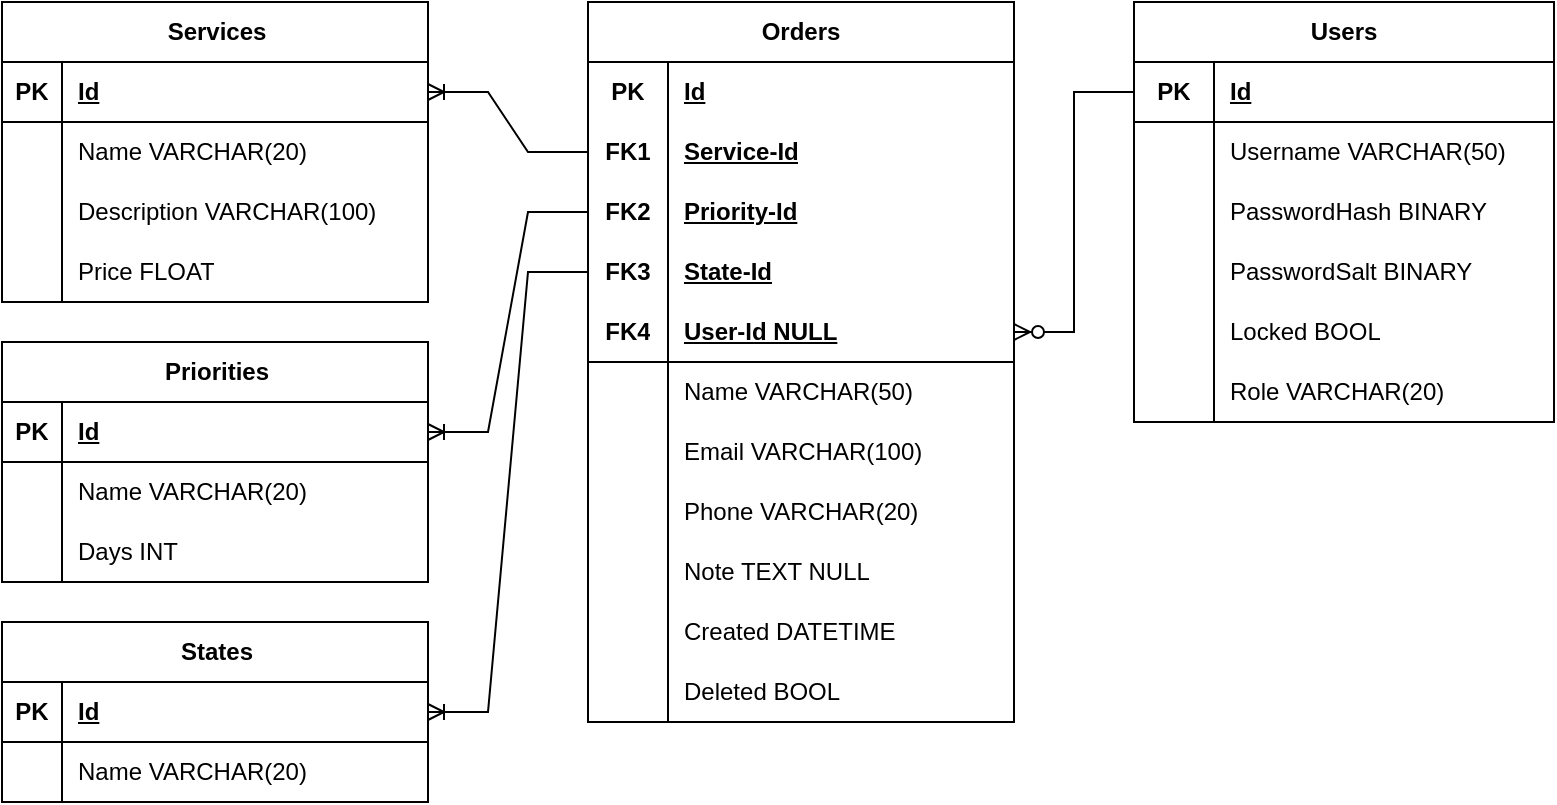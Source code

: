 <mxfile version="22.1.1" type="device">
  <diagram name="Seite-1" id="TbXML1dqZg5pJQoN-T20">
    <mxGraphModel dx="1034" dy="737" grid="1" gridSize="10" guides="1" tooltips="1" connect="1" arrows="1" fold="1" page="1" pageScale="1" pageWidth="827" pageHeight="1169" math="0" shadow="0">
      <root>
        <mxCell id="0" />
        <mxCell id="1" parent="0" />
        <mxCell id="iOzR3t7tupFfF168-yW1-1" value="Services" style="shape=table;startSize=30;container=1;collapsible=1;childLayout=tableLayout;fixedRows=1;rowLines=0;fontStyle=1;align=center;resizeLast=1;html=1;" parent="1" vertex="1">
          <mxGeometry x="27" y="80" width="213" height="150" as="geometry" />
        </mxCell>
        <mxCell id="iOzR3t7tupFfF168-yW1-2" value="" style="shape=tableRow;horizontal=0;startSize=0;swimlaneHead=0;swimlaneBody=0;fillColor=none;collapsible=0;dropTarget=0;points=[[0,0.5],[1,0.5]];portConstraint=eastwest;top=0;left=0;right=0;bottom=1;" parent="iOzR3t7tupFfF168-yW1-1" vertex="1">
          <mxGeometry y="30" width="213" height="30" as="geometry" />
        </mxCell>
        <mxCell id="iOzR3t7tupFfF168-yW1-3" value="PK" style="shape=partialRectangle;connectable=0;fillColor=none;top=0;left=0;bottom=0;right=0;fontStyle=1;overflow=hidden;whiteSpace=wrap;html=1;" parent="iOzR3t7tupFfF168-yW1-2" vertex="1">
          <mxGeometry width="30" height="30" as="geometry">
            <mxRectangle width="30" height="30" as="alternateBounds" />
          </mxGeometry>
        </mxCell>
        <mxCell id="iOzR3t7tupFfF168-yW1-4" value="Id" style="shape=partialRectangle;connectable=0;fillColor=none;top=0;left=0;bottom=0;right=0;align=left;spacingLeft=6;fontStyle=5;overflow=hidden;whiteSpace=wrap;html=1;" parent="iOzR3t7tupFfF168-yW1-2" vertex="1">
          <mxGeometry x="30" width="183" height="30" as="geometry">
            <mxRectangle width="183" height="30" as="alternateBounds" />
          </mxGeometry>
        </mxCell>
        <mxCell id="iOzR3t7tupFfF168-yW1-5" value="" style="shape=tableRow;horizontal=0;startSize=0;swimlaneHead=0;swimlaneBody=0;fillColor=none;collapsible=0;dropTarget=0;points=[[0,0.5],[1,0.5]];portConstraint=eastwest;top=0;left=0;right=0;bottom=0;" parent="iOzR3t7tupFfF168-yW1-1" vertex="1">
          <mxGeometry y="60" width="213" height="30" as="geometry" />
        </mxCell>
        <mxCell id="iOzR3t7tupFfF168-yW1-6" value="" style="shape=partialRectangle;connectable=0;fillColor=none;top=0;left=0;bottom=0;right=0;editable=1;overflow=hidden;whiteSpace=wrap;html=1;" parent="iOzR3t7tupFfF168-yW1-5" vertex="1">
          <mxGeometry width="30" height="30" as="geometry">
            <mxRectangle width="30" height="30" as="alternateBounds" />
          </mxGeometry>
        </mxCell>
        <mxCell id="iOzR3t7tupFfF168-yW1-7" value="Name VARCHAR(20)" style="shape=partialRectangle;connectable=0;fillColor=none;top=0;left=0;bottom=0;right=0;align=left;spacingLeft=6;overflow=hidden;whiteSpace=wrap;html=1;" parent="iOzR3t7tupFfF168-yW1-5" vertex="1">
          <mxGeometry x="30" width="183" height="30" as="geometry">
            <mxRectangle width="183" height="30" as="alternateBounds" />
          </mxGeometry>
        </mxCell>
        <mxCell id="iOzR3t7tupFfF168-yW1-8" value="" style="shape=tableRow;horizontal=0;startSize=0;swimlaneHead=0;swimlaneBody=0;fillColor=none;collapsible=0;dropTarget=0;points=[[0,0.5],[1,0.5]];portConstraint=eastwest;top=0;left=0;right=0;bottom=0;" parent="iOzR3t7tupFfF168-yW1-1" vertex="1">
          <mxGeometry y="90" width="213" height="30" as="geometry" />
        </mxCell>
        <mxCell id="iOzR3t7tupFfF168-yW1-9" value="" style="shape=partialRectangle;connectable=0;fillColor=none;top=0;left=0;bottom=0;right=0;editable=1;overflow=hidden;whiteSpace=wrap;html=1;" parent="iOzR3t7tupFfF168-yW1-8" vertex="1">
          <mxGeometry width="30" height="30" as="geometry">
            <mxRectangle width="30" height="30" as="alternateBounds" />
          </mxGeometry>
        </mxCell>
        <mxCell id="iOzR3t7tupFfF168-yW1-10" value="Description VARCHAR(100)" style="shape=partialRectangle;connectable=0;fillColor=none;top=0;left=0;bottom=0;right=0;align=left;spacingLeft=6;overflow=hidden;whiteSpace=wrap;html=1;" parent="iOzR3t7tupFfF168-yW1-8" vertex="1">
          <mxGeometry x="30" width="183" height="30" as="geometry">
            <mxRectangle width="183" height="30" as="alternateBounds" />
          </mxGeometry>
        </mxCell>
        <mxCell id="iOzR3t7tupFfF168-yW1-11" value="" style="shape=tableRow;horizontal=0;startSize=0;swimlaneHead=0;swimlaneBody=0;fillColor=none;collapsible=0;dropTarget=0;points=[[0,0.5],[1,0.5]];portConstraint=eastwest;top=0;left=0;right=0;bottom=0;" parent="iOzR3t7tupFfF168-yW1-1" vertex="1">
          <mxGeometry y="120" width="213" height="30" as="geometry" />
        </mxCell>
        <mxCell id="iOzR3t7tupFfF168-yW1-12" value="" style="shape=partialRectangle;connectable=0;fillColor=none;top=0;left=0;bottom=0;right=0;editable=1;overflow=hidden;whiteSpace=wrap;html=1;" parent="iOzR3t7tupFfF168-yW1-11" vertex="1">
          <mxGeometry width="30" height="30" as="geometry">
            <mxRectangle width="30" height="30" as="alternateBounds" />
          </mxGeometry>
        </mxCell>
        <mxCell id="iOzR3t7tupFfF168-yW1-13" value="Price FLOAT" style="shape=partialRectangle;connectable=0;fillColor=none;top=0;left=0;bottom=0;right=0;align=left;spacingLeft=6;overflow=hidden;whiteSpace=wrap;html=1;" parent="iOzR3t7tupFfF168-yW1-11" vertex="1">
          <mxGeometry x="30" width="183" height="30" as="geometry">
            <mxRectangle width="183" height="30" as="alternateBounds" />
          </mxGeometry>
        </mxCell>
        <mxCell id="iOzR3t7tupFfF168-yW1-17" value="Users" style="shape=table;startSize=30;container=1;collapsible=1;childLayout=tableLayout;fixedRows=1;rowLines=0;fontStyle=1;align=center;resizeLast=1;html=1;whiteSpace=wrap;" parent="1" vertex="1">
          <mxGeometry x="593" y="80" width="210" height="210" as="geometry" />
        </mxCell>
        <mxCell id="iOzR3t7tupFfF168-yW1-18" value="" style="shape=tableRow;horizontal=0;startSize=0;swimlaneHead=0;swimlaneBody=0;fillColor=none;collapsible=0;dropTarget=0;points=[[0,0.5],[1,0.5]];portConstraint=eastwest;top=0;left=0;right=0;bottom=1;html=1;" parent="iOzR3t7tupFfF168-yW1-17" vertex="1">
          <mxGeometry y="30" width="210" height="30" as="geometry" />
        </mxCell>
        <mxCell id="iOzR3t7tupFfF168-yW1-19" value="PK" style="shape=partialRectangle;connectable=0;fillColor=none;top=0;left=0;bottom=0;right=0;fontStyle=1;overflow=hidden;html=1;whiteSpace=wrap;" parent="iOzR3t7tupFfF168-yW1-18" vertex="1">
          <mxGeometry width="40" height="30" as="geometry">
            <mxRectangle width="40" height="30" as="alternateBounds" />
          </mxGeometry>
        </mxCell>
        <mxCell id="iOzR3t7tupFfF168-yW1-20" value="Id" style="shape=partialRectangle;connectable=0;fillColor=none;top=0;left=0;bottom=0;right=0;align=left;spacingLeft=6;fontStyle=5;overflow=hidden;html=1;whiteSpace=wrap;" parent="iOzR3t7tupFfF168-yW1-18" vertex="1">
          <mxGeometry x="40" width="170" height="30" as="geometry">
            <mxRectangle width="170" height="30" as="alternateBounds" />
          </mxGeometry>
        </mxCell>
        <mxCell id="iOzR3t7tupFfF168-yW1-24" value="" style="shape=tableRow;horizontal=0;startSize=0;swimlaneHead=0;swimlaneBody=0;fillColor=none;collapsible=0;dropTarget=0;points=[[0,0.5],[1,0.5]];portConstraint=eastwest;top=0;left=0;right=0;bottom=0;html=1;" parent="iOzR3t7tupFfF168-yW1-17" vertex="1">
          <mxGeometry y="60" width="210" height="30" as="geometry" />
        </mxCell>
        <mxCell id="iOzR3t7tupFfF168-yW1-25" value="" style="shape=partialRectangle;connectable=0;fillColor=none;top=0;left=0;bottom=0;right=0;editable=1;overflow=hidden;html=1;whiteSpace=wrap;" parent="iOzR3t7tupFfF168-yW1-24" vertex="1">
          <mxGeometry width="40" height="30" as="geometry">
            <mxRectangle width="40" height="30" as="alternateBounds" />
          </mxGeometry>
        </mxCell>
        <mxCell id="iOzR3t7tupFfF168-yW1-26" value="Username VARCHAR(50)" style="shape=partialRectangle;connectable=0;fillColor=none;top=0;left=0;bottom=0;right=0;align=left;spacingLeft=6;overflow=hidden;html=1;whiteSpace=wrap;" parent="iOzR3t7tupFfF168-yW1-24" vertex="1">
          <mxGeometry x="40" width="170" height="30" as="geometry">
            <mxRectangle width="170" height="30" as="alternateBounds" />
          </mxGeometry>
        </mxCell>
        <mxCell id="iOzR3t7tupFfF168-yW1-27" value="" style="shape=tableRow;horizontal=0;startSize=0;swimlaneHead=0;swimlaneBody=0;fillColor=none;collapsible=0;dropTarget=0;points=[[0,0.5],[1,0.5]];portConstraint=eastwest;top=0;left=0;right=0;bottom=0;html=1;" parent="iOzR3t7tupFfF168-yW1-17" vertex="1">
          <mxGeometry y="90" width="210" height="30" as="geometry" />
        </mxCell>
        <mxCell id="iOzR3t7tupFfF168-yW1-28" value="" style="shape=partialRectangle;connectable=0;fillColor=none;top=0;left=0;bottom=0;right=0;editable=1;overflow=hidden;html=1;whiteSpace=wrap;" parent="iOzR3t7tupFfF168-yW1-27" vertex="1">
          <mxGeometry width="40" height="30" as="geometry">
            <mxRectangle width="40" height="30" as="alternateBounds" />
          </mxGeometry>
        </mxCell>
        <mxCell id="iOzR3t7tupFfF168-yW1-29" value="PasswordHash BINARY" style="shape=partialRectangle;connectable=0;fillColor=none;top=0;left=0;bottom=0;right=0;align=left;spacingLeft=6;overflow=hidden;html=1;whiteSpace=wrap;" parent="iOzR3t7tupFfF168-yW1-27" vertex="1">
          <mxGeometry x="40" width="170" height="30" as="geometry">
            <mxRectangle width="170" height="30" as="alternateBounds" />
          </mxGeometry>
        </mxCell>
        <mxCell id="iOzR3t7tupFfF168-yW1-42" value="" style="shape=tableRow;horizontal=0;startSize=0;swimlaneHead=0;swimlaneBody=0;fillColor=none;collapsible=0;dropTarget=0;points=[[0,0.5],[1,0.5]];portConstraint=eastwest;top=0;left=0;right=0;bottom=0;html=1;" parent="iOzR3t7tupFfF168-yW1-17" vertex="1">
          <mxGeometry y="120" width="210" height="30" as="geometry" />
        </mxCell>
        <mxCell id="iOzR3t7tupFfF168-yW1-43" value="" style="shape=partialRectangle;connectable=0;fillColor=none;top=0;left=0;bottom=0;right=0;editable=1;overflow=hidden;html=1;whiteSpace=wrap;" parent="iOzR3t7tupFfF168-yW1-42" vertex="1">
          <mxGeometry width="40" height="30" as="geometry">
            <mxRectangle width="40" height="30" as="alternateBounds" />
          </mxGeometry>
        </mxCell>
        <mxCell id="iOzR3t7tupFfF168-yW1-44" value="PasswordSalt BINARY" style="shape=partialRectangle;connectable=0;fillColor=none;top=0;left=0;bottom=0;right=0;align=left;spacingLeft=6;overflow=hidden;html=1;whiteSpace=wrap;" parent="iOzR3t7tupFfF168-yW1-42" vertex="1">
          <mxGeometry x="40" width="170" height="30" as="geometry">
            <mxRectangle width="170" height="30" as="alternateBounds" />
          </mxGeometry>
        </mxCell>
        <mxCell id="ZA9vNMcKTcnikWTQaDSu-4" value="" style="shape=tableRow;horizontal=0;startSize=0;swimlaneHead=0;swimlaneBody=0;fillColor=none;collapsible=0;dropTarget=0;points=[[0,0.5],[1,0.5]];portConstraint=eastwest;top=0;left=0;right=0;bottom=0;html=1;" vertex="1" parent="iOzR3t7tupFfF168-yW1-17">
          <mxGeometry y="150" width="210" height="30" as="geometry" />
        </mxCell>
        <mxCell id="ZA9vNMcKTcnikWTQaDSu-5" value="" style="shape=partialRectangle;connectable=0;fillColor=none;top=0;left=0;bottom=0;right=0;editable=1;overflow=hidden;html=1;whiteSpace=wrap;" vertex="1" parent="ZA9vNMcKTcnikWTQaDSu-4">
          <mxGeometry width="40" height="30" as="geometry">
            <mxRectangle width="40" height="30" as="alternateBounds" />
          </mxGeometry>
        </mxCell>
        <mxCell id="ZA9vNMcKTcnikWTQaDSu-6" value="Locked BOOL" style="shape=partialRectangle;connectable=0;fillColor=none;top=0;left=0;bottom=0;right=0;align=left;spacingLeft=6;overflow=hidden;html=1;whiteSpace=wrap;" vertex="1" parent="ZA9vNMcKTcnikWTQaDSu-4">
          <mxGeometry x="40" width="170" height="30" as="geometry">
            <mxRectangle width="170" height="30" as="alternateBounds" />
          </mxGeometry>
        </mxCell>
        <mxCell id="ZA9vNMcKTcnikWTQaDSu-7" value="" style="shape=tableRow;horizontal=0;startSize=0;swimlaneHead=0;swimlaneBody=0;fillColor=none;collapsible=0;dropTarget=0;points=[[0,0.5],[1,0.5]];portConstraint=eastwest;top=0;left=0;right=0;bottom=0;html=1;" vertex="1" parent="iOzR3t7tupFfF168-yW1-17">
          <mxGeometry y="180" width="210" height="30" as="geometry" />
        </mxCell>
        <mxCell id="ZA9vNMcKTcnikWTQaDSu-8" value="" style="shape=partialRectangle;connectable=0;fillColor=none;top=0;left=0;bottom=0;right=0;editable=1;overflow=hidden;html=1;whiteSpace=wrap;" vertex="1" parent="ZA9vNMcKTcnikWTQaDSu-7">
          <mxGeometry width="40" height="30" as="geometry">
            <mxRectangle width="40" height="30" as="alternateBounds" />
          </mxGeometry>
        </mxCell>
        <mxCell id="ZA9vNMcKTcnikWTQaDSu-9" value="Role VARCHAR(20)" style="shape=partialRectangle;connectable=0;fillColor=none;top=0;left=0;bottom=0;right=0;align=left;spacingLeft=6;overflow=hidden;html=1;whiteSpace=wrap;" vertex="1" parent="ZA9vNMcKTcnikWTQaDSu-7">
          <mxGeometry x="40" width="170" height="30" as="geometry">
            <mxRectangle width="170" height="30" as="alternateBounds" />
          </mxGeometry>
        </mxCell>
        <mxCell id="iOzR3t7tupFfF168-yW1-45" value="Orders" style="shape=table;startSize=30;container=1;collapsible=1;childLayout=tableLayout;fixedRows=1;rowLines=0;fontStyle=1;align=center;resizeLast=1;html=1;whiteSpace=wrap;" parent="1" vertex="1">
          <mxGeometry x="320" y="80" width="213" height="360" as="geometry" />
        </mxCell>
        <mxCell id="iOzR3t7tupFfF168-yW1-46" value="" style="shape=tableRow;horizontal=0;startSize=0;swimlaneHead=0;swimlaneBody=0;fillColor=none;collapsible=0;dropTarget=0;points=[[0,0.5],[1,0.5]];portConstraint=eastwest;top=0;left=0;right=0;bottom=0;html=1;" parent="iOzR3t7tupFfF168-yW1-45" vertex="1">
          <mxGeometry y="30" width="213" height="30" as="geometry" />
        </mxCell>
        <mxCell id="iOzR3t7tupFfF168-yW1-47" value="PK" style="shape=partialRectangle;connectable=0;fillColor=none;top=0;left=0;bottom=0;right=0;fontStyle=1;overflow=hidden;html=1;whiteSpace=wrap;" parent="iOzR3t7tupFfF168-yW1-46" vertex="1">
          <mxGeometry width="40" height="30" as="geometry">
            <mxRectangle width="40" height="30" as="alternateBounds" />
          </mxGeometry>
        </mxCell>
        <mxCell id="iOzR3t7tupFfF168-yW1-48" value="Id" style="shape=partialRectangle;connectable=0;fillColor=none;top=0;left=0;bottom=0;right=0;align=left;spacingLeft=6;fontStyle=5;overflow=hidden;html=1;whiteSpace=wrap;" parent="iOzR3t7tupFfF168-yW1-46" vertex="1">
          <mxGeometry x="40" width="173" height="30" as="geometry">
            <mxRectangle width="173" height="30" as="alternateBounds" />
          </mxGeometry>
        </mxCell>
        <mxCell id="iOzR3t7tupFfF168-yW1-49" value="" style="shape=tableRow;horizontal=0;startSize=0;swimlaneHead=0;swimlaneBody=0;fillColor=none;collapsible=0;dropTarget=0;points=[[0,0.5],[1,0.5]];portConstraint=eastwest;top=0;left=0;right=0;bottom=0;html=1;strokeColor=inherit;swimlaneLine=1;" parent="iOzR3t7tupFfF168-yW1-45" vertex="1">
          <mxGeometry y="60" width="213" height="30" as="geometry" />
        </mxCell>
        <mxCell id="iOzR3t7tupFfF168-yW1-50" value="FK1" style="shape=partialRectangle;connectable=0;fillColor=none;top=0;left=0;bottom=0;right=0;fontStyle=1;overflow=hidden;html=1;whiteSpace=wrap;" parent="iOzR3t7tupFfF168-yW1-49" vertex="1">
          <mxGeometry width="40" height="30" as="geometry">
            <mxRectangle width="40" height="30" as="alternateBounds" />
          </mxGeometry>
        </mxCell>
        <mxCell id="iOzR3t7tupFfF168-yW1-51" value="Service-Id" style="shape=partialRectangle;connectable=0;fillColor=none;top=0;left=0;bottom=0;right=0;align=left;spacingLeft=6;fontStyle=5;overflow=hidden;html=1;whiteSpace=wrap;strokeColor=inherit;" parent="iOzR3t7tupFfF168-yW1-49" vertex="1">
          <mxGeometry x="40" width="173" height="30" as="geometry">
            <mxRectangle width="173" height="30" as="alternateBounds" />
          </mxGeometry>
        </mxCell>
        <mxCell id="iOzR3t7tupFfF168-yW1-95" value="" style="shape=tableRow;horizontal=0;startSize=0;swimlaneHead=0;swimlaneBody=0;fillColor=none;collapsible=0;dropTarget=0;points=[[0,0.5],[1,0.5]];portConstraint=eastwest;top=0;left=0;right=0;bottom=0;html=1;strokeColor=inherit;swimlaneLine=1;" parent="iOzR3t7tupFfF168-yW1-45" vertex="1">
          <mxGeometry y="90" width="213" height="30" as="geometry" />
        </mxCell>
        <mxCell id="iOzR3t7tupFfF168-yW1-96" value="FK2" style="shape=partialRectangle;connectable=0;fillColor=none;top=0;left=0;bottom=0;right=0;fontStyle=1;overflow=hidden;html=1;whiteSpace=wrap;" parent="iOzR3t7tupFfF168-yW1-95" vertex="1">
          <mxGeometry width="40" height="30" as="geometry">
            <mxRectangle width="40" height="30" as="alternateBounds" />
          </mxGeometry>
        </mxCell>
        <mxCell id="iOzR3t7tupFfF168-yW1-97" value="Priority-Id" style="shape=partialRectangle;connectable=0;fillColor=none;top=0;left=0;bottom=0;right=0;align=left;spacingLeft=6;fontStyle=5;overflow=hidden;html=1;whiteSpace=wrap;strokeColor=inherit;" parent="iOzR3t7tupFfF168-yW1-95" vertex="1">
          <mxGeometry x="40" width="173" height="30" as="geometry">
            <mxRectangle width="173" height="30" as="alternateBounds" />
          </mxGeometry>
        </mxCell>
        <mxCell id="iOzR3t7tupFfF168-yW1-136" value="" style="shape=tableRow;horizontal=0;startSize=0;swimlaneHead=0;swimlaneBody=0;fillColor=none;collapsible=0;dropTarget=0;points=[[0,0.5],[1,0.5]];portConstraint=eastwest;top=0;left=0;right=0;bottom=0;html=1;strokeColor=inherit;swimlaneLine=1;" parent="iOzR3t7tupFfF168-yW1-45" vertex="1">
          <mxGeometry y="120" width="213" height="30" as="geometry" />
        </mxCell>
        <mxCell id="iOzR3t7tupFfF168-yW1-137" value="FK3" style="shape=partialRectangle;connectable=0;fillColor=none;top=0;left=0;bottom=0;right=0;fontStyle=1;overflow=hidden;html=1;whiteSpace=wrap;" parent="iOzR3t7tupFfF168-yW1-136" vertex="1">
          <mxGeometry width="40" height="30" as="geometry">
            <mxRectangle width="40" height="30" as="alternateBounds" />
          </mxGeometry>
        </mxCell>
        <mxCell id="iOzR3t7tupFfF168-yW1-138" value="State-Id" style="shape=partialRectangle;connectable=0;fillColor=none;top=0;left=0;bottom=0;right=0;align=left;spacingLeft=6;fontStyle=5;overflow=hidden;html=1;whiteSpace=wrap;strokeColor=inherit;" parent="iOzR3t7tupFfF168-yW1-136" vertex="1">
          <mxGeometry x="40" width="173" height="30" as="geometry">
            <mxRectangle width="173" height="30" as="alternateBounds" />
          </mxGeometry>
        </mxCell>
        <mxCell id="iOzR3t7tupFfF168-yW1-58" value="" style="shape=tableRow;horizontal=0;startSize=0;swimlaneHead=0;swimlaneBody=0;fillColor=none;collapsible=0;dropTarget=0;points=[[0,0.5],[1,0.5]];portConstraint=eastwest;top=0;left=0;right=0;bottom=1;html=1;" parent="iOzR3t7tupFfF168-yW1-45" vertex="1">
          <mxGeometry y="150" width="213" height="30" as="geometry" />
        </mxCell>
        <mxCell id="iOzR3t7tupFfF168-yW1-59" value="FK4" style="shape=partialRectangle;connectable=0;fillColor=none;top=0;left=0;bottom=0;right=0;fontStyle=1;overflow=hidden;html=1;whiteSpace=wrap;" parent="iOzR3t7tupFfF168-yW1-58" vertex="1">
          <mxGeometry width="40" height="30" as="geometry">
            <mxRectangle width="40" height="30" as="alternateBounds" />
          </mxGeometry>
        </mxCell>
        <mxCell id="iOzR3t7tupFfF168-yW1-60" value="User-Id NULL" style="shape=partialRectangle;connectable=0;fillColor=none;top=0;left=0;bottom=0;right=0;align=left;spacingLeft=6;fontStyle=5;overflow=hidden;html=1;whiteSpace=wrap;" parent="iOzR3t7tupFfF168-yW1-58" vertex="1">
          <mxGeometry x="40" width="173" height="30" as="geometry">
            <mxRectangle width="173" height="30" as="alternateBounds" />
          </mxGeometry>
        </mxCell>
        <mxCell id="iOzR3t7tupFfF168-yW1-52" value="" style="shape=tableRow;horizontal=0;startSize=0;swimlaneHead=0;swimlaneBody=0;fillColor=none;collapsible=0;dropTarget=0;points=[[0,0.5],[1,0.5]];portConstraint=eastwest;top=0;left=0;right=0;bottom=0;html=1;" parent="iOzR3t7tupFfF168-yW1-45" vertex="1">
          <mxGeometry y="180" width="213" height="30" as="geometry" />
        </mxCell>
        <mxCell id="iOzR3t7tupFfF168-yW1-53" value="" style="shape=partialRectangle;connectable=0;fillColor=none;top=0;left=0;bottom=0;right=0;editable=1;overflow=hidden;html=1;whiteSpace=wrap;" parent="iOzR3t7tupFfF168-yW1-52" vertex="1">
          <mxGeometry width="40" height="30" as="geometry">
            <mxRectangle width="40" height="30" as="alternateBounds" />
          </mxGeometry>
        </mxCell>
        <mxCell id="iOzR3t7tupFfF168-yW1-54" value="Name VARCHAR(50)" style="shape=partialRectangle;connectable=0;fillColor=none;top=0;left=0;bottom=0;right=0;align=left;spacingLeft=6;overflow=hidden;html=1;whiteSpace=wrap;" parent="iOzR3t7tupFfF168-yW1-52" vertex="1">
          <mxGeometry x="40" width="173" height="30" as="geometry">
            <mxRectangle width="173" height="30" as="alternateBounds" />
          </mxGeometry>
        </mxCell>
        <mxCell id="iOzR3t7tupFfF168-yW1-55" value="" style="shape=tableRow;horizontal=0;startSize=0;swimlaneHead=0;swimlaneBody=0;fillColor=none;collapsible=0;dropTarget=0;points=[[0,0.5],[1,0.5]];portConstraint=eastwest;top=0;left=0;right=0;bottom=0;html=1;" parent="iOzR3t7tupFfF168-yW1-45" vertex="1">
          <mxGeometry y="210" width="213" height="30" as="geometry" />
        </mxCell>
        <mxCell id="iOzR3t7tupFfF168-yW1-56" value="" style="shape=partialRectangle;connectable=0;fillColor=none;top=0;left=0;bottom=0;right=0;editable=1;overflow=hidden;html=1;whiteSpace=wrap;" parent="iOzR3t7tupFfF168-yW1-55" vertex="1">
          <mxGeometry width="40" height="30" as="geometry">
            <mxRectangle width="40" height="30" as="alternateBounds" />
          </mxGeometry>
        </mxCell>
        <mxCell id="iOzR3t7tupFfF168-yW1-57" value="Email VARCHAR(100)" style="shape=partialRectangle;connectable=0;fillColor=none;top=0;left=0;bottom=0;right=0;align=left;spacingLeft=6;overflow=hidden;html=1;whiteSpace=wrap;" parent="iOzR3t7tupFfF168-yW1-55" vertex="1">
          <mxGeometry x="40" width="173" height="30" as="geometry">
            <mxRectangle width="173" height="30" as="alternateBounds" />
          </mxGeometry>
        </mxCell>
        <mxCell id="iOzR3t7tupFfF168-yW1-61" value="" style="shape=tableRow;horizontal=0;startSize=0;swimlaneHead=0;swimlaneBody=0;fillColor=none;collapsible=0;dropTarget=0;points=[[0,0.5],[1,0.5]];portConstraint=eastwest;top=0;left=0;right=0;bottom=0;html=1;" parent="iOzR3t7tupFfF168-yW1-45" vertex="1">
          <mxGeometry y="240" width="213" height="30" as="geometry" />
        </mxCell>
        <mxCell id="iOzR3t7tupFfF168-yW1-62" value="" style="shape=partialRectangle;connectable=0;fillColor=none;top=0;left=0;bottom=0;right=0;editable=1;overflow=hidden;html=1;whiteSpace=wrap;" parent="iOzR3t7tupFfF168-yW1-61" vertex="1">
          <mxGeometry width="40" height="30" as="geometry">
            <mxRectangle width="40" height="30" as="alternateBounds" />
          </mxGeometry>
        </mxCell>
        <mxCell id="iOzR3t7tupFfF168-yW1-63" value="Phone VARCHAR(20)" style="shape=partialRectangle;connectable=0;fillColor=none;top=0;left=0;bottom=0;right=0;align=left;spacingLeft=6;overflow=hidden;html=1;whiteSpace=wrap;" parent="iOzR3t7tupFfF168-yW1-61" vertex="1">
          <mxGeometry x="40" width="173" height="30" as="geometry">
            <mxRectangle width="173" height="30" as="alternateBounds" />
          </mxGeometry>
        </mxCell>
        <mxCell id="iOzR3t7tupFfF168-yW1-67" value="" style="shape=tableRow;horizontal=0;startSize=0;swimlaneHead=0;swimlaneBody=0;fillColor=none;collapsible=0;dropTarget=0;points=[[0,0.5],[1,0.5]];portConstraint=eastwest;top=0;left=0;right=0;bottom=0;html=1;" parent="iOzR3t7tupFfF168-yW1-45" vertex="1">
          <mxGeometry y="270" width="213" height="30" as="geometry" />
        </mxCell>
        <mxCell id="iOzR3t7tupFfF168-yW1-68" value="" style="shape=partialRectangle;connectable=0;fillColor=none;top=0;left=0;bottom=0;right=0;editable=1;overflow=hidden;html=1;whiteSpace=wrap;" parent="iOzR3t7tupFfF168-yW1-67" vertex="1">
          <mxGeometry width="40" height="30" as="geometry">
            <mxRectangle width="40" height="30" as="alternateBounds" />
          </mxGeometry>
        </mxCell>
        <mxCell id="iOzR3t7tupFfF168-yW1-69" value="Note TEXT NULL" style="shape=partialRectangle;connectable=0;fillColor=none;top=0;left=0;bottom=0;right=0;align=left;spacingLeft=6;overflow=hidden;html=1;whiteSpace=wrap;" parent="iOzR3t7tupFfF168-yW1-67" vertex="1">
          <mxGeometry x="40" width="173" height="30" as="geometry">
            <mxRectangle width="173" height="30" as="alternateBounds" />
          </mxGeometry>
        </mxCell>
        <mxCell id="iOzR3t7tupFfF168-yW1-76" value="" style="shape=tableRow;horizontal=0;startSize=0;swimlaneHead=0;swimlaneBody=0;fillColor=none;collapsible=0;dropTarget=0;points=[[0,0.5],[1,0.5]];portConstraint=eastwest;top=0;left=0;right=0;bottom=0;html=1;" parent="iOzR3t7tupFfF168-yW1-45" vertex="1">
          <mxGeometry y="300" width="213" height="30" as="geometry" />
        </mxCell>
        <mxCell id="iOzR3t7tupFfF168-yW1-77" value="" style="shape=partialRectangle;connectable=0;fillColor=none;top=0;left=0;bottom=0;right=0;editable=1;overflow=hidden;html=1;whiteSpace=wrap;" parent="iOzR3t7tupFfF168-yW1-76" vertex="1">
          <mxGeometry width="40" height="30" as="geometry">
            <mxRectangle width="40" height="30" as="alternateBounds" />
          </mxGeometry>
        </mxCell>
        <mxCell id="iOzR3t7tupFfF168-yW1-78" value="Created DATETIME" style="shape=partialRectangle;connectable=0;fillColor=none;top=0;left=0;bottom=0;right=0;align=left;spacingLeft=6;overflow=hidden;html=1;whiteSpace=wrap;" parent="iOzR3t7tupFfF168-yW1-76" vertex="1">
          <mxGeometry x="40" width="173" height="30" as="geometry">
            <mxRectangle width="173" height="30" as="alternateBounds" />
          </mxGeometry>
        </mxCell>
        <mxCell id="ZA9vNMcKTcnikWTQaDSu-1" value="" style="shape=tableRow;horizontal=0;startSize=0;swimlaneHead=0;swimlaneBody=0;fillColor=none;collapsible=0;dropTarget=0;points=[[0,0.5],[1,0.5]];portConstraint=eastwest;top=0;left=0;right=0;bottom=0;html=1;" vertex="1" parent="iOzR3t7tupFfF168-yW1-45">
          <mxGeometry y="330" width="213" height="30" as="geometry" />
        </mxCell>
        <mxCell id="ZA9vNMcKTcnikWTQaDSu-2" value="" style="shape=partialRectangle;connectable=0;fillColor=none;top=0;left=0;bottom=0;right=0;editable=1;overflow=hidden;html=1;whiteSpace=wrap;" vertex="1" parent="ZA9vNMcKTcnikWTQaDSu-1">
          <mxGeometry width="40" height="30" as="geometry">
            <mxRectangle width="40" height="30" as="alternateBounds" />
          </mxGeometry>
        </mxCell>
        <mxCell id="ZA9vNMcKTcnikWTQaDSu-3" value="Deleted BOOL" style="shape=partialRectangle;connectable=0;fillColor=none;top=0;left=0;bottom=0;right=0;align=left;spacingLeft=6;overflow=hidden;html=1;whiteSpace=wrap;" vertex="1" parent="ZA9vNMcKTcnikWTQaDSu-1">
          <mxGeometry x="40" width="173" height="30" as="geometry">
            <mxRectangle width="173" height="30" as="alternateBounds" />
          </mxGeometry>
        </mxCell>
        <mxCell id="iOzR3t7tupFfF168-yW1-82" value="Priorities" style="shape=table;startSize=30;container=1;collapsible=1;childLayout=tableLayout;fixedRows=1;rowLines=0;fontStyle=1;align=center;resizeLast=1;html=1;" parent="1" vertex="1">
          <mxGeometry x="27" y="250" width="213" height="120" as="geometry" />
        </mxCell>
        <mxCell id="iOzR3t7tupFfF168-yW1-83" value="" style="shape=tableRow;horizontal=0;startSize=0;swimlaneHead=0;swimlaneBody=0;fillColor=none;collapsible=0;dropTarget=0;points=[[0,0.5],[1,0.5]];portConstraint=eastwest;top=0;left=0;right=0;bottom=1;" parent="iOzR3t7tupFfF168-yW1-82" vertex="1">
          <mxGeometry y="30" width="213" height="30" as="geometry" />
        </mxCell>
        <mxCell id="iOzR3t7tupFfF168-yW1-84" value="PK" style="shape=partialRectangle;connectable=0;fillColor=none;top=0;left=0;bottom=0;right=0;fontStyle=1;overflow=hidden;whiteSpace=wrap;html=1;" parent="iOzR3t7tupFfF168-yW1-83" vertex="1">
          <mxGeometry width="30" height="30" as="geometry">
            <mxRectangle width="30" height="30" as="alternateBounds" />
          </mxGeometry>
        </mxCell>
        <mxCell id="iOzR3t7tupFfF168-yW1-85" value="Id" style="shape=partialRectangle;connectable=0;fillColor=none;top=0;left=0;bottom=0;right=0;align=left;spacingLeft=6;fontStyle=5;overflow=hidden;whiteSpace=wrap;html=1;" parent="iOzR3t7tupFfF168-yW1-83" vertex="1">
          <mxGeometry x="30" width="183" height="30" as="geometry">
            <mxRectangle width="183" height="30" as="alternateBounds" />
          </mxGeometry>
        </mxCell>
        <mxCell id="iOzR3t7tupFfF168-yW1-86" value="" style="shape=tableRow;horizontal=0;startSize=0;swimlaneHead=0;swimlaneBody=0;fillColor=none;collapsible=0;dropTarget=0;points=[[0,0.5],[1,0.5]];portConstraint=eastwest;top=0;left=0;right=0;bottom=0;" parent="iOzR3t7tupFfF168-yW1-82" vertex="1">
          <mxGeometry y="60" width="213" height="30" as="geometry" />
        </mxCell>
        <mxCell id="iOzR3t7tupFfF168-yW1-87" value="" style="shape=partialRectangle;connectable=0;fillColor=none;top=0;left=0;bottom=0;right=0;editable=1;overflow=hidden;whiteSpace=wrap;html=1;" parent="iOzR3t7tupFfF168-yW1-86" vertex="1">
          <mxGeometry width="30" height="30" as="geometry">
            <mxRectangle width="30" height="30" as="alternateBounds" />
          </mxGeometry>
        </mxCell>
        <mxCell id="iOzR3t7tupFfF168-yW1-88" value="Name VARCHAR(20)" style="shape=partialRectangle;connectable=0;fillColor=none;top=0;left=0;bottom=0;right=0;align=left;spacingLeft=6;overflow=hidden;whiteSpace=wrap;html=1;" parent="iOzR3t7tupFfF168-yW1-86" vertex="1">
          <mxGeometry x="30" width="183" height="30" as="geometry">
            <mxRectangle width="183" height="30" as="alternateBounds" />
          </mxGeometry>
        </mxCell>
        <mxCell id="iOzR3t7tupFfF168-yW1-89" value="" style="shape=tableRow;horizontal=0;startSize=0;swimlaneHead=0;swimlaneBody=0;fillColor=none;collapsible=0;dropTarget=0;points=[[0,0.5],[1,0.5]];portConstraint=eastwest;top=0;left=0;right=0;bottom=0;" parent="iOzR3t7tupFfF168-yW1-82" vertex="1">
          <mxGeometry y="90" width="213" height="30" as="geometry" />
        </mxCell>
        <mxCell id="iOzR3t7tupFfF168-yW1-90" value="" style="shape=partialRectangle;connectable=0;fillColor=none;top=0;left=0;bottom=0;right=0;editable=1;overflow=hidden;whiteSpace=wrap;html=1;" parent="iOzR3t7tupFfF168-yW1-89" vertex="1">
          <mxGeometry width="30" height="30" as="geometry">
            <mxRectangle width="30" height="30" as="alternateBounds" />
          </mxGeometry>
        </mxCell>
        <mxCell id="iOzR3t7tupFfF168-yW1-91" value="Days INT" style="shape=partialRectangle;connectable=0;fillColor=none;top=0;left=0;bottom=0;right=0;align=left;spacingLeft=6;overflow=hidden;whiteSpace=wrap;html=1;" parent="iOzR3t7tupFfF168-yW1-89" vertex="1">
          <mxGeometry x="30" width="183" height="30" as="geometry">
            <mxRectangle width="183" height="30" as="alternateBounds" />
          </mxGeometry>
        </mxCell>
        <mxCell id="iOzR3t7tupFfF168-yW1-98" value="" style="edgeStyle=entityRelationEdgeStyle;fontSize=12;html=1;endArrow=ERzeroToMany;endFill=1;rounded=0;entryX=1;entryY=0.5;entryDx=0;entryDy=0;exitX=0;exitY=0.5;exitDx=0;exitDy=0;" parent="1" source="iOzR3t7tupFfF168-yW1-18" target="iOzR3t7tupFfF168-yW1-58" edge="1">
          <mxGeometry width="100" height="100" relative="1" as="geometry">
            <mxPoint x="593.0" y="155" as="sourcePoint" />
            <mxPoint x="387" y="270" as="targetPoint" />
            <Array as="points">
              <mxPoint x="550" y="200" />
            </Array>
          </mxGeometry>
        </mxCell>
        <mxCell id="iOzR3t7tupFfF168-yW1-100" value="" style="edgeStyle=entityRelationEdgeStyle;fontSize=12;html=1;endArrow=ERoneToMany;rounded=0;exitX=0;exitY=0.5;exitDx=0;exitDy=0;entryX=1;entryY=0.5;entryDx=0;entryDy=0;" parent="1" source="iOzR3t7tupFfF168-yW1-49" target="iOzR3t7tupFfF168-yW1-2" edge="1">
          <mxGeometry width="100" height="100" relative="1" as="geometry">
            <mxPoint x="287" y="230" as="sourcePoint" />
            <mxPoint x="387" y="130" as="targetPoint" />
          </mxGeometry>
        </mxCell>
        <mxCell id="iOzR3t7tupFfF168-yW1-101" value="" style="edgeStyle=entityRelationEdgeStyle;fontSize=12;html=1;endArrow=ERoneToMany;rounded=0;exitX=0;exitY=0.5;exitDx=0;exitDy=0;entryX=1;entryY=0.5;entryDx=0;entryDy=0;" parent="1" source="iOzR3t7tupFfF168-yW1-95" target="iOzR3t7tupFfF168-yW1-83" edge="1">
          <mxGeometry width="100" height="100" relative="1" as="geometry">
            <mxPoint x="351" y="240" as="sourcePoint" />
            <mxPoint x="271" y="210" as="targetPoint" />
          </mxGeometry>
        </mxCell>
        <mxCell id="iOzR3t7tupFfF168-yW1-139" value="States" style="shape=table;startSize=30;container=1;collapsible=1;childLayout=tableLayout;fixedRows=1;rowLines=0;fontStyle=1;align=center;resizeLast=1;html=1;" parent="1" vertex="1">
          <mxGeometry x="27" y="390" width="213" height="90" as="geometry" />
        </mxCell>
        <mxCell id="iOzR3t7tupFfF168-yW1-140" value="" style="shape=tableRow;horizontal=0;startSize=0;swimlaneHead=0;swimlaneBody=0;fillColor=none;collapsible=0;dropTarget=0;points=[[0,0.5],[1,0.5]];portConstraint=eastwest;top=0;left=0;right=0;bottom=1;" parent="iOzR3t7tupFfF168-yW1-139" vertex="1">
          <mxGeometry y="30" width="213" height="30" as="geometry" />
        </mxCell>
        <mxCell id="iOzR3t7tupFfF168-yW1-141" value="PK" style="shape=partialRectangle;connectable=0;fillColor=none;top=0;left=0;bottom=0;right=0;fontStyle=1;overflow=hidden;whiteSpace=wrap;html=1;" parent="iOzR3t7tupFfF168-yW1-140" vertex="1">
          <mxGeometry width="30" height="30" as="geometry">
            <mxRectangle width="30" height="30" as="alternateBounds" />
          </mxGeometry>
        </mxCell>
        <mxCell id="iOzR3t7tupFfF168-yW1-142" value="Id" style="shape=partialRectangle;connectable=0;fillColor=none;top=0;left=0;bottom=0;right=0;align=left;spacingLeft=6;fontStyle=5;overflow=hidden;whiteSpace=wrap;html=1;" parent="iOzR3t7tupFfF168-yW1-140" vertex="1">
          <mxGeometry x="30" width="183" height="30" as="geometry">
            <mxRectangle width="183" height="30" as="alternateBounds" />
          </mxGeometry>
        </mxCell>
        <mxCell id="iOzR3t7tupFfF168-yW1-143" value="" style="shape=tableRow;horizontal=0;startSize=0;swimlaneHead=0;swimlaneBody=0;fillColor=none;collapsible=0;dropTarget=0;points=[[0,0.5],[1,0.5]];portConstraint=eastwest;top=0;left=0;right=0;bottom=0;" parent="iOzR3t7tupFfF168-yW1-139" vertex="1">
          <mxGeometry y="60" width="213" height="30" as="geometry" />
        </mxCell>
        <mxCell id="iOzR3t7tupFfF168-yW1-144" value="" style="shape=partialRectangle;connectable=0;fillColor=none;top=0;left=0;bottom=0;right=0;editable=1;overflow=hidden;whiteSpace=wrap;html=1;" parent="iOzR3t7tupFfF168-yW1-143" vertex="1">
          <mxGeometry width="30" height="30" as="geometry">
            <mxRectangle width="30" height="30" as="alternateBounds" />
          </mxGeometry>
        </mxCell>
        <mxCell id="iOzR3t7tupFfF168-yW1-145" value="Name VARCHAR(20)" style="shape=partialRectangle;connectable=0;fillColor=none;top=0;left=0;bottom=0;right=0;align=left;spacingLeft=6;overflow=hidden;whiteSpace=wrap;html=1;" parent="iOzR3t7tupFfF168-yW1-143" vertex="1">
          <mxGeometry x="30" width="183" height="30" as="geometry">
            <mxRectangle width="183" height="30" as="alternateBounds" />
          </mxGeometry>
        </mxCell>
        <mxCell id="iOzR3t7tupFfF168-yW1-149" value="" style="edgeStyle=entityRelationEdgeStyle;fontSize=12;html=1;endArrow=ERoneToMany;rounded=0;exitX=0;exitY=0.5;exitDx=0;exitDy=0;entryX=1;entryY=0.5;entryDx=0;entryDy=0;" parent="1" source="iOzR3t7tupFfF168-yW1-136" target="iOzR3t7tupFfF168-yW1-140" edge="1">
          <mxGeometry width="100" height="100" relative="1" as="geometry">
            <mxPoint x="338" y="195" as="sourcePoint" />
            <mxPoint x="257" y="305" as="targetPoint" />
            <Array as="points">
              <mxPoint x="300" y="260" />
              <mxPoint x="337" y="340" />
              <mxPoint x="120" y="320" />
              <mxPoint x="277" y="330" />
              <mxPoint x="267" y="470" />
              <mxPoint x="337" y="350" />
            </Array>
          </mxGeometry>
        </mxCell>
      </root>
    </mxGraphModel>
  </diagram>
</mxfile>
